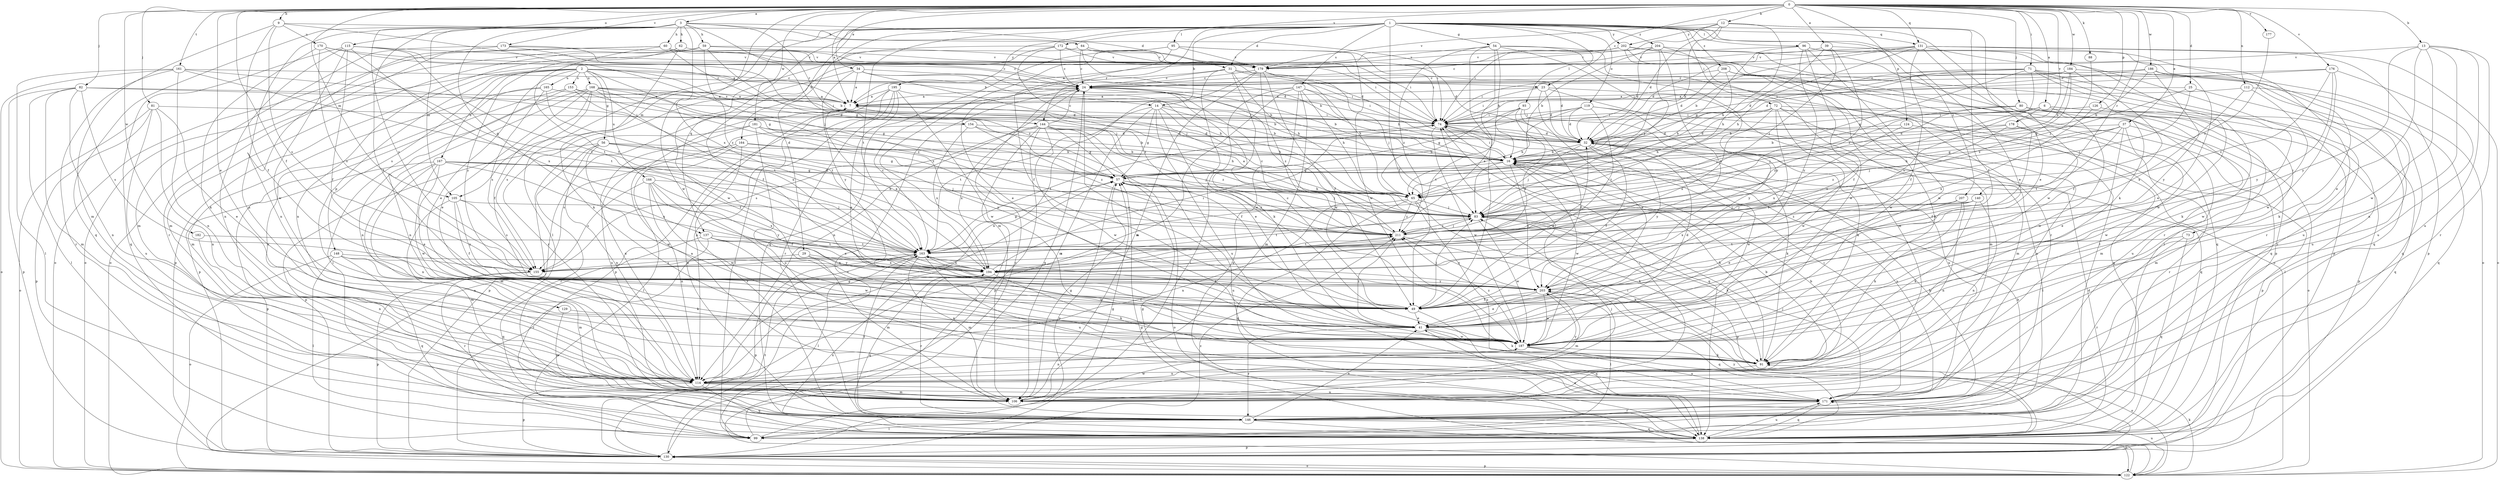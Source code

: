 strict digraph  {
0;
1;
2;
3;
6;
7;
9;
12;
13;
14;
16;
23;
24;
25;
29;
31;
32;
34;
37;
39;
41;
49;
54;
56;
57;
59;
60;
62;
64;
65;
71;
72;
73;
74;
80;
81;
82;
83;
88;
91;
93;
95;
96;
99;
105;
106;
112;
114;
115;
119;
122;
124;
126;
129;
130;
131;
137;
138;
140;
144;
146;
147;
148;
153;
154;
155;
161;
163;
164;
165;
166;
167;
168;
170;
171;
172;
173;
176;
177;
178;
179;
181;
182;
184;
186;
187;
194;
195;
202;
203;
204;
207;
208;
211;
0 -> 3  [label=a];
0 -> 6  [label=a];
0 -> 7  [label=a];
0 -> 9  [label=b];
0 -> 12  [label=b];
0 -> 13  [label=b];
0 -> 23  [label=c];
0 -> 25  [label=d];
0 -> 34  [label=e];
0 -> 37  [label=e];
0 -> 39  [label=e];
0 -> 41  [label=e];
0 -> 49  [label=f];
0 -> 71  [label=i];
0 -> 80  [label=j];
0 -> 81  [label=j];
0 -> 82  [label=j];
0 -> 88  [label=k];
0 -> 105  [label=m];
0 -> 112  [label=n];
0 -> 115  [label=o];
0 -> 124  [label=p];
0 -> 126  [label=p];
0 -> 131  [label=q];
0 -> 140  [label=r];
0 -> 161  [label=t];
0 -> 172  [label=v];
0 -> 173  [label=v];
0 -> 176  [label=v];
0 -> 177  [label=v];
0 -> 178  [label=v];
0 -> 181  [label=w];
0 -> 182  [label=w];
0 -> 184  [label=w];
0 -> 186  [label=w];
0 -> 194  [label=x];
1 -> 14  [label=b];
1 -> 29  [label=d];
1 -> 31  [label=d];
1 -> 41  [label=e];
1 -> 49  [label=f];
1 -> 54  [label=g];
1 -> 72  [label=i];
1 -> 91  [label=k];
1 -> 93  [label=l];
1 -> 95  [label=l];
1 -> 96  [label=l];
1 -> 99  [label=l];
1 -> 105  [label=m];
1 -> 119  [label=o];
1 -> 131  [label=q];
1 -> 137  [label=q];
1 -> 144  [label=r];
1 -> 147  [label=s];
1 -> 163  [label=t];
1 -> 164  [label=u];
1 -> 195  [label=y];
1 -> 202  [label=y];
1 -> 204  [label=z];
1 -> 207  [label=z];
1 -> 208  [label=z];
2 -> 14  [label=b];
2 -> 23  [label=c];
2 -> 41  [label=e];
2 -> 56  [label=g];
2 -> 129  [label=p];
2 -> 130  [label=p];
2 -> 148  [label=s];
2 -> 153  [label=s];
2 -> 154  [label=s];
2 -> 165  [label=u];
2 -> 166  [label=u];
2 -> 167  [label=u];
2 -> 168  [label=u];
2 -> 211  [label=z];
3 -> 31  [label=d];
3 -> 49  [label=f];
3 -> 59  [label=h];
3 -> 60  [label=h];
3 -> 62  [label=h];
3 -> 64  [label=h];
3 -> 105  [label=m];
3 -> 114  [label=n];
3 -> 137  [label=q];
3 -> 138  [label=q];
3 -> 144  [label=r];
3 -> 155  [label=s];
3 -> 187  [label=w];
3 -> 211  [label=z];
6 -> 16  [label=b];
6 -> 73  [label=i];
6 -> 83  [label=j];
6 -> 99  [label=l];
6 -> 155  [label=s];
6 -> 178  [label=v];
6 -> 187  [label=w];
7 -> 74  [label=i];
7 -> 144  [label=r];
7 -> 146  [label=r];
9 -> 49  [label=f];
9 -> 74  [label=i];
9 -> 83  [label=j];
9 -> 106  [label=m];
9 -> 155  [label=s];
9 -> 170  [label=u];
12 -> 16  [label=b];
12 -> 32  [label=d];
12 -> 41  [label=e];
12 -> 49  [label=f];
12 -> 65  [label=h];
12 -> 74  [label=i];
12 -> 179  [label=v];
12 -> 202  [label=y];
13 -> 41  [label=e];
13 -> 114  [label=n];
13 -> 146  [label=r];
13 -> 171  [label=u];
13 -> 179  [label=v];
13 -> 187  [label=w];
13 -> 203  [label=y];
14 -> 16  [label=b];
14 -> 41  [label=e];
14 -> 57  [label=g];
14 -> 65  [label=h];
14 -> 74  [label=i];
14 -> 106  [label=m];
14 -> 163  [label=t];
14 -> 171  [label=u];
16 -> 57  [label=g];
16 -> 74  [label=i];
16 -> 83  [label=j];
16 -> 171  [label=u];
16 -> 187  [label=w];
16 -> 203  [label=y];
23 -> 7  [label=a];
23 -> 32  [label=d];
23 -> 41  [label=e];
23 -> 74  [label=i];
23 -> 106  [label=m];
23 -> 138  [label=q];
24 -> 7  [label=a];
24 -> 16  [label=b];
24 -> 114  [label=n];
24 -> 138  [label=q];
24 -> 211  [label=z];
25 -> 7  [label=a];
25 -> 57  [label=g];
25 -> 83  [label=j];
25 -> 171  [label=u];
29 -> 106  [label=m];
29 -> 155  [label=s];
29 -> 187  [label=w];
29 -> 194  [label=x];
31 -> 24  [label=c];
31 -> 32  [label=d];
31 -> 41  [label=e];
31 -> 65  [label=h];
31 -> 74  [label=i];
31 -> 91  [label=k];
31 -> 187  [label=w];
32 -> 16  [label=b];
32 -> 49  [label=f];
32 -> 83  [label=j];
32 -> 91  [label=k];
32 -> 99  [label=l];
32 -> 187  [label=w];
32 -> 203  [label=y];
34 -> 7  [label=a];
34 -> 16  [label=b];
34 -> 24  [label=c];
34 -> 65  [label=h];
34 -> 146  [label=r];
34 -> 203  [label=y];
34 -> 211  [label=z];
37 -> 32  [label=d];
37 -> 41  [label=e];
37 -> 57  [label=g];
37 -> 65  [label=h];
37 -> 83  [label=j];
37 -> 106  [label=m];
37 -> 163  [label=t];
37 -> 187  [label=w];
39 -> 65  [label=h];
39 -> 83  [label=j];
39 -> 146  [label=r];
39 -> 179  [label=v];
39 -> 211  [label=z];
41 -> 24  [label=c];
41 -> 32  [label=d];
41 -> 91  [label=k];
41 -> 146  [label=r];
41 -> 187  [label=w];
41 -> 211  [label=z];
49 -> 24  [label=c];
49 -> 32  [label=d];
49 -> 41  [label=e];
49 -> 83  [label=j];
49 -> 138  [label=q];
49 -> 163  [label=t];
54 -> 16  [label=b];
54 -> 49  [label=f];
54 -> 106  [label=m];
54 -> 146  [label=r];
54 -> 179  [label=v];
54 -> 194  [label=x];
54 -> 203  [label=y];
54 -> 211  [label=z];
56 -> 16  [label=b];
56 -> 57  [label=g];
56 -> 65  [label=h];
56 -> 114  [label=n];
56 -> 130  [label=p];
56 -> 146  [label=r];
56 -> 187  [label=w];
57 -> 65  [label=h];
57 -> 83  [label=j];
57 -> 122  [label=o];
57 -> 130  [label=p];
57 -> 171  [label=u];
57 -> 211  [label=z];
59 -> 57  [label=g];
59 -> 74  [label=i];
59 -> 114  [label=n];
59 -> 122  [label=o];
59 -> 179  [label=v];
59 -> 211  [label=z];
60 -> 24  [label=c];
60 -> 32  [label=d];
60 -> 83  [label=j];
60 -> 122  [label=o];
60 -> 146  [label=r];
60 -> 163  [label=t];
60 -> 179  [label=v];
62 -> 91  [label=k];
62 -> 106  [label=m];
62 -> 179  [label=v];
62 -> 203  [label=y];
64 -> 16  [label=b];
64 -> 24  [label=c];
64 -> 32  [label=d];
64 -> 74  [label=i];
64 -> 122  [label=o];
64 -> 179  [label=v];
65 -> 83  [label=j];
65 -> 91  [label=k];
65 -> 114  [label=n];
65 -> 138  [label=q];
65 -> 171  [label=u];
65 -> 211  [label=z];
71 -> 24  [label=c];
71 -> 32  [label=d];
71 -> 57  [label=g];
71 -> 74  [label=i];
71 -> 91  [label=k];
71 -> 138  [label=q];
71 -> 146  [label=r];
71 -> 155  [label=s];
71 -> 187  [label=w];
72 -> 49  [label=f];
72 -> 65  [label=h];
72 -> 74  [label=i];
72 -> 106  [label=m];
72 -> 122  [label=o];
72 -> 171  [label=u];
72 -> 187  [label=w];
72 -> 194  [label=x];
73 -> 138  [label=q];
73 -> 146  [label=r];
73 -> 163  [label=t];
74 -> 32  [label=d];
74 -> 138  [label=q];
74 -> 163  [label=t];
74 -> 171  [label=u];
74 -> 187  [label=w];
80 -> 74  [label=i];
80 -> 83  [label=j];
80 -> 106  [label=m];
80 -> 130  [label=p];
80 -> 171  [label=u];
80 -> 211  [label=z];
81 -> 41  [label=e];
81 -> 74  [label=i];
81 -> 114  [label=n];
81 -> 122  [label=o];
81 -> 130  [label=p];
81 -> 171  [label=u];
82 -> 7  [label=a];
82 -> 74  [label=i];
82 -> 99  [label=l];
82 -> 106  [label=m];
82 -> 114  [label=n];
82 -> 130  [label=p];
82 -> 155  [label=s];
83 -> 7  [label=a];
83 -> 91  [label=k];
83 -> 130  [label=p];
83 -> 163  [label=t];
83 -> 187  [label=w];
83 -> 211  [label=z];
88 -> 83  [label=j];
91 -> 16  [label=b];
91 -> 114  [label=n];
93 -> 49  [label=f];
93 -> 65  [label=h];
93 -> 74  [label=i];
93 -> 91  [label=k];
93 -> 163  [label=t];
93 -> 194  [label=x];
95 -> 49  [label=f];
95 -> 74  [label=i];
95 -> 106  [label=m];
95 -> 138  [label=q];
95 -> 179  [label=v];
95 -> 187  [label=w];
96 -> 49  [label=f];
96 -> 57  [label=g];
96 -> 122  [label=o];
96 -> 130  [label=p];
96 -> 179  [label=v];
96 -> 187  [label=w];
96 -> 203  [label=y];
99 -> 16  [label=b];
99 -> 24  [label=c];
99 -> 57  [label=g];
105 -> 49  [label=f];
105 -> 83  [label=j];
105 -> 106  [label=m];
105 -> 155  [label=s];
105 -> 203  [label=y];
106 -> 7  [label=a];
106 -> 16  [label=b];
106 -> 57  [label=g];
106 -> 74  [label=i];
106 -> 83  [label=j];
106 -> 187  [label=w];
112 -> 7  [label=a];
112 -> 138  [label=q];
112 -> 187  [label=w];
112 -> 194  [label=x];
114 -> 16  [label=b];
114 -> 57  [label=g];
114 -> 106  [label=m];
114 -> 130  [label=p];
114 -> 138  [label=q];
114 -> 171  [label=u];
114 -> 203  [label=y];
115 -> 24  [label=c];
115 -> 49  [label=f];
115 -> 114  [label=n];
115 -> 138  [label=q];
115 -> 163  [label=t];
115 -> 179  [label=v];
115 -> 187  [label=w];
115 -> 194  [label=x];
119 -> 32  [label=d];
119 -> 57  [label=g];
119 -> 65  [label=h];
119 -> 74  [label=i];
119 -> 138  [label=q];
119 -> 163  [label=t];
119 -> 203  [label=y];
122 -> 7  [label=a];
122 -> 57  [label=g];
122 -> 91  [label=k];
122 -> 130  [label=p];
122 -> 171  [label=u];
124 -> 32  [label=d];
124 -> 130  [label=p];
124 -> 194  [label=x];
126 -> 74  [label=i];
126 -> 138  [label=q];
126 -> 194  [label=x];
129 -> 41  [label=e];
129 -> 106  [label=m];
130 -> 24  [label=c];
130 -> 74  [label=i];
130 -> 122  [label=o];
130 -> 163  [label=t];
130 -> 211  [label=z];
131 -> 16  [label=b];
131 -> 32  [label=d];
131 -> 49  [label=f];
131 -> 65  [label=h];
131 -> 122  [label=o];
131 -> 130  [label=p];
131 -> 138  [label=q];
131 -> 146  [label=r];
131 -> 179  [label=v];
131 -> 187  [label=w];
137 -> 138  [label=q];
137 -> 146  [label=r];
137 -> 163  [label=t];
137 -> 187  [label=w];
137 -> 194  [label=x];
137 -> 203  [label=y];
138 -> 32  [label=d];
138 -> 41  [label=e];
138 -> 57  [label=g];
138 -> 130  [label=p];
138 -> 171  [label=u];
138 -> 194  [label=x];
138 -> 203  [label=y];
140 -> 83  [label=j];
140 -> 91  [label=k];
140 -> 114  [label=n];
140 -> 194  [label=x];
140 -> 211  [label=z];
144 -> 24  [label=c];
144 -> 32  [label=d];
144 -> 49  [label=f];
144 -> 57  [label=g];
144 -> 83  [label=j];
144 -> 122  [label=o];
144 -> 130  [label=p];
144 -> 155  [label=s];
144 -> 187  [label=w];
144 -> 194  [label=x];
144 -> 211  [label=z];
146 -> 16  [label=b];
146 -> 41  [label=e];
146 -> 99  [label=l];
146 -> 122  [label=o];
146 -> 138  [label=q];
146 -> 163  [label=t];
147 -> 7  [label=a];
147 -> 16  [label=b];
147 -> 65  [label=h];
147 -> 74  [label=i];
147 -> 99  [label=l];
147 -> 106  [label=m];
147 -> 114  [label=n];
147 -> 138  [label=q];
148 -> 91  [label=k];
148 -> 99  [label=l];
148 -> 106  [label=m];
148 -> 122  [label=o];
148 -> 138  [label=q];
148 -> 194  [label=x];
153 -> 7  [label=a];
153 -> 32  [label=d];
153 -> 114  [label=n];
153 -> 130  [label=p];
153 -> 163  [label=t];
154 -> 16  [label=b];
154 -> 32  [label=d];
154 -> 171  [label=u];
154 -> 194  [label=x];
154 -> 211  [label=z];
155 -> 130  [label=p];
155 -> 146  [label=r];
155 -> 211  [label=z];
161 -> 24  [label=c];
161 -> 57  [label=g];
161 -> 99  [label=l];
161 -> 114  [label=n];
161 -> 122  [label=o];
161 -> 146  [label=r];
161 -> 163  [label=t];
163 -> 24  [label=c];
163 -> 57  [label=g];
163 -> 99  [label=l];
163 -> 106  [label=m];
163 -> 130  [label=p];
163 -> 155  [label=s];
163 -> 171  [label=u];
163 -> 194  [label=x];
164 -> 16  [label=b];
164 -> 83  [label=j];
164 -> 99  [label=l];
164 -> 146  [label=r];
164 -> 155  [label=s];
165 -> 7  [label=a];
165 -> 106  [label=m];
165 -> 155  [label=s];
165 -> 163  [label=t];
165 -> 171  [label=u];
166 -> 49  [label=f];
166 -> 65  [label=h];
166 -> 114  [label=n];
166 -> 155  [label=s];
166 -> 187  [label=w];
166 -> 194  [label=x];
166 -> 203  [label=y];
167 -> 41  [label=e];
167 -> 57  [label=g];
167 -> 83  [label=j];
167 -> 106  [label=m];
167 -> 114  [label=n];
167 -> 130  [label=p];
167 -> 163  [label=t];
167 -> 187  [label=w];
167 -> 194  [label=x];
168 -> 7  [label=a];
168 -> 32  [label=d];
168 -> 41  [label=e];
168 -> 49  [label=f];
168 -> 57  [label=g];
168 -> 99  [label=l];
168 -> 114  [label=n];
168 -> 155  [label=s];
168 -> 194  [label=x];
168 -> 211  [label=z];
170 -> 7  [label=a];
170 -> 91  [label=k];
170 -> 155  [label=s];
170 -> 163  [label=t];
170 -> 179  [label=v];
171 -> 74  [label=i];
171 -> 83  [label=j];
171 -> 138  [label=q];
171 -> 146  [label=r];
172 -> 24  [label=c];
172 -> 49  [label=f];
172 -> 74  [label=i];
172 -> 83  [label=j];
172 -> 179  [label=v];
172 -> 187  [label=w];
173 -> 16  [label=b];
173 -> 32  [label=d];
173 -> 106  [label=m];
173 -> 114  [label=n];
173 -> 179  [label=v];
176 -> 24  [label=c];
176 -> 74  [label=i];
176 -> 171  [label=u];
176 -> 187  [label=w];
176 -> 203  [label=y];
176 -> 211  [label=z];
177 -> 211  [label=z];
178 -> 16  [label=b];
178 -> 32  [label=d];
178 -> 49  [label=f];
178 -> 146  [label=r];
178 -> 211  [label=z];
179 -> 24  [label=c];
179 -> 49  [label=f];
179 -> 65  [label=h];
179 -> 83  [label=j];
179 -> 106  [label=m];
179 -> 114  [label=n];
179 -> 187  [label=w];
181 -> 32  [label=d];
181 -> 65  [label=h];
181 -> 114  [label=n];
181 -> 130  [label=p];
181 -> 171  [label=u];
181 -> 203  [label=y];
182 -> 114  [label=n];
182 -> 163  [label=t];
184 -> 16  [label=b];
184 -> 24  [label=c];
184 -> 49  [label=f];
184 -> 74  [label=i];
184 -> 171  [label=u];
184 -> 211  [label=z];
186 -> 16  [label=b];
186 -> 24  [label=c];
186 -> 32  [label=d];
186 -> 41  [label=e];
186 -> 91  [label=k];
186 -> 203  [label=y];
187 -> 91  [label=k];
187 -> 114  [label=n];
187 -> 122  [label=o];
187 -> 163  [label=t];
187 -> 171  [label=u];
187 -> 211  [label=z];
194 -> 7  [label=a];
194 -> 74  [label=i];
194 -> 91  [label=k];
194 -> 138  [label=q];
194 -> 146  [label=r];
194 -> 203  [label=y];
195 -> 7  [label=a];
195 -> 16  [label=b];
195 -> 41  [label=e];
195 -> 99  [label=l];
195 -> 114  [label=n];
195 -> 130  [label=p];
195 -> 146  [label=r];
195 -> 187  [label=w];
202 -> 7  [label=a];
202 -> 24  [label=c];
202 -> 99  [label=l];
202 -> 122  [label=o];
202 -> 130  [label=p];
202 -> 138  [label=q];
202 -> 179  [label=v];
203 -> 41  [label=e];
203 -> 49  [label=f];
203 -> 99  [label=l];
203 -> 106  [label=m];
203 -> 138  [label=q];
203 -> 187  [label=w];
203 -> 211  [label=z];
204 -> 16  [label=b];
204 -> 32  [label=d];
204 -> 83  [label=j];
204 -> 99  [label=l];
204 -> 179  [label=v];
204 -> 187  [label=w];
204 -> 194  [label=x];
207 -> 41  [label=e];
207 -> 83  [label=j];
207 -> 91  [label=k];
207 -> 114  [label=n];
208 -> 24  [label=c];
208 -> 32  [label=d];
208 -> 65  [label=h];
208 -> 91  [label=k];
208 -> 138  [label=q];
208 -> 187  [label=w];
211 -> 24  [label=c];
211 -> 83  [label=j];
211 -> 91  [label=k];
211 -> 163  [label=t];
}
